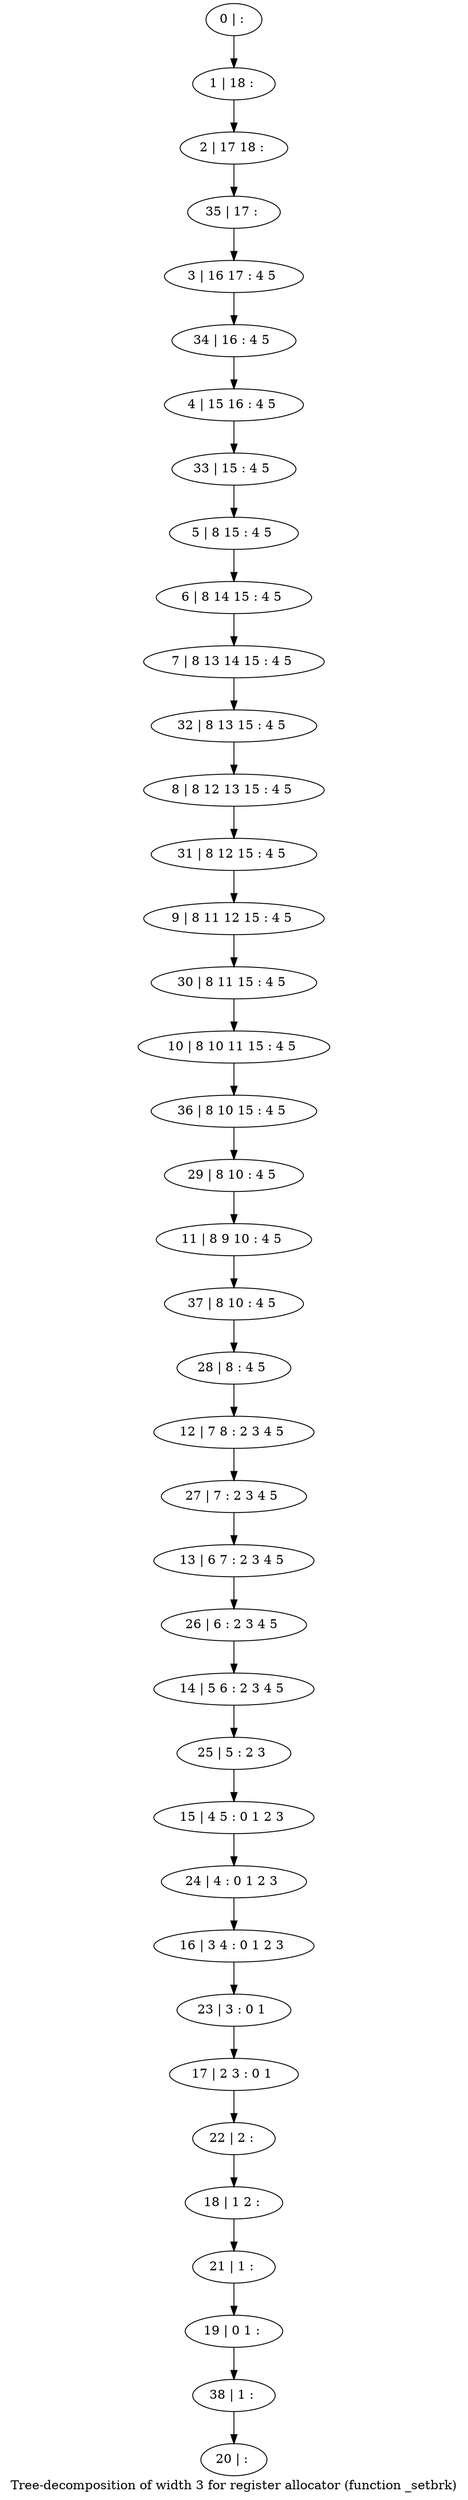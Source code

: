 digraph G {
graph [label="Tree-decomposition of width 3 for register allocator (function _setbrk)"]
0[label="0 | : "];
1[label="1 | 18 : "];
2[label="2 | 17 18 : "];
3[label="3 | 16 17 : 4 5 "];
4[label="4 | 15 16 : 4 5 "];
5[label="5 | 8 15 : 4 5 "];
6[label="6 | 8 14 15 : 4 5 "];
7[label="7 | 8 13 14 15 : 4 5 "];
8[label="8 | 8 12 13 15 : 4 5 "];
9[label="9 | 8 11 12 15 : 4 5 "];
10[label="10 | 8 10 11 15 : 4 5 "];
11[label="11 | 8 9 10 : 4 5 "];
12[label="12 | 7 8 : 2 3 4 5 "];
13[label="13 | 6 7 : 2 3 4 5 "];
14[label="14 | 5 6 : 2 3 4 5 "];
15[label="15 | 4 5 : 0 1 2 3 "];
16[label="16 | 3 4 : 0 1 2 3 "];
17[label="17 | 2 3 : 0 1 "];
18[label="18 | 1 2 : "];
19[label="19 | 0 1 : "];
20[label="20 | : "];
21[label="21 | 1 : "];
22[label="22 | 2 : "];
23[label="23 | 3 : 0 1 "];
24[label="24 | 4 : 0 1 2 3 "];
25[label="25 | 5 : 2 3 "];
26[label="26 | 6 : 2 3 4 5 "];
27[label="27 | 7 : 2 3 4 5 "];
28[label="28 | 8 : 4 5 "];
29[label="29 | 8 10 : 4 5 "];
30[label="30 | 8 11 15 : 4 5 "];
31[label="31 | 8 12 15 : 4 5 "];
32[label="32 | 8 13 15 : 4 5 "];
33[label="33 | 15 : 4 5 "];
34[label="34 | 16 : 4 5 "];
35[label="35 | 17 : "];
36[label="36 | 8 10 15 : 4 5 "];
37[label="37 | 8 10 : 4 5 "];
38[label="38 | 1 : "];
0->1 ;
1->2 ;
5->6 ;
6->7 ;
21->19 ;
18->21 ;
22->18 ;
17->22 ;
23->17 ;
16->23 ;
24->16 ;
15->24 ;
25->15 ;
14->25 ;
26->14 ;
13->26 ;
27->13 ;
12->27 ;
28->12 ;
29->11 ;
30->10 ;
9->30 ;
31->9 ;
8->31 ;
32->8 ;
7->32 ;
33->5 ;
4->33 ;
34->4 ;
3->34 ;
35->3 ;
2->35 ;
36->29 ;
10->36 ;
37->28 ;
11->37 ;
38->20 ;
19->38 ;
}
